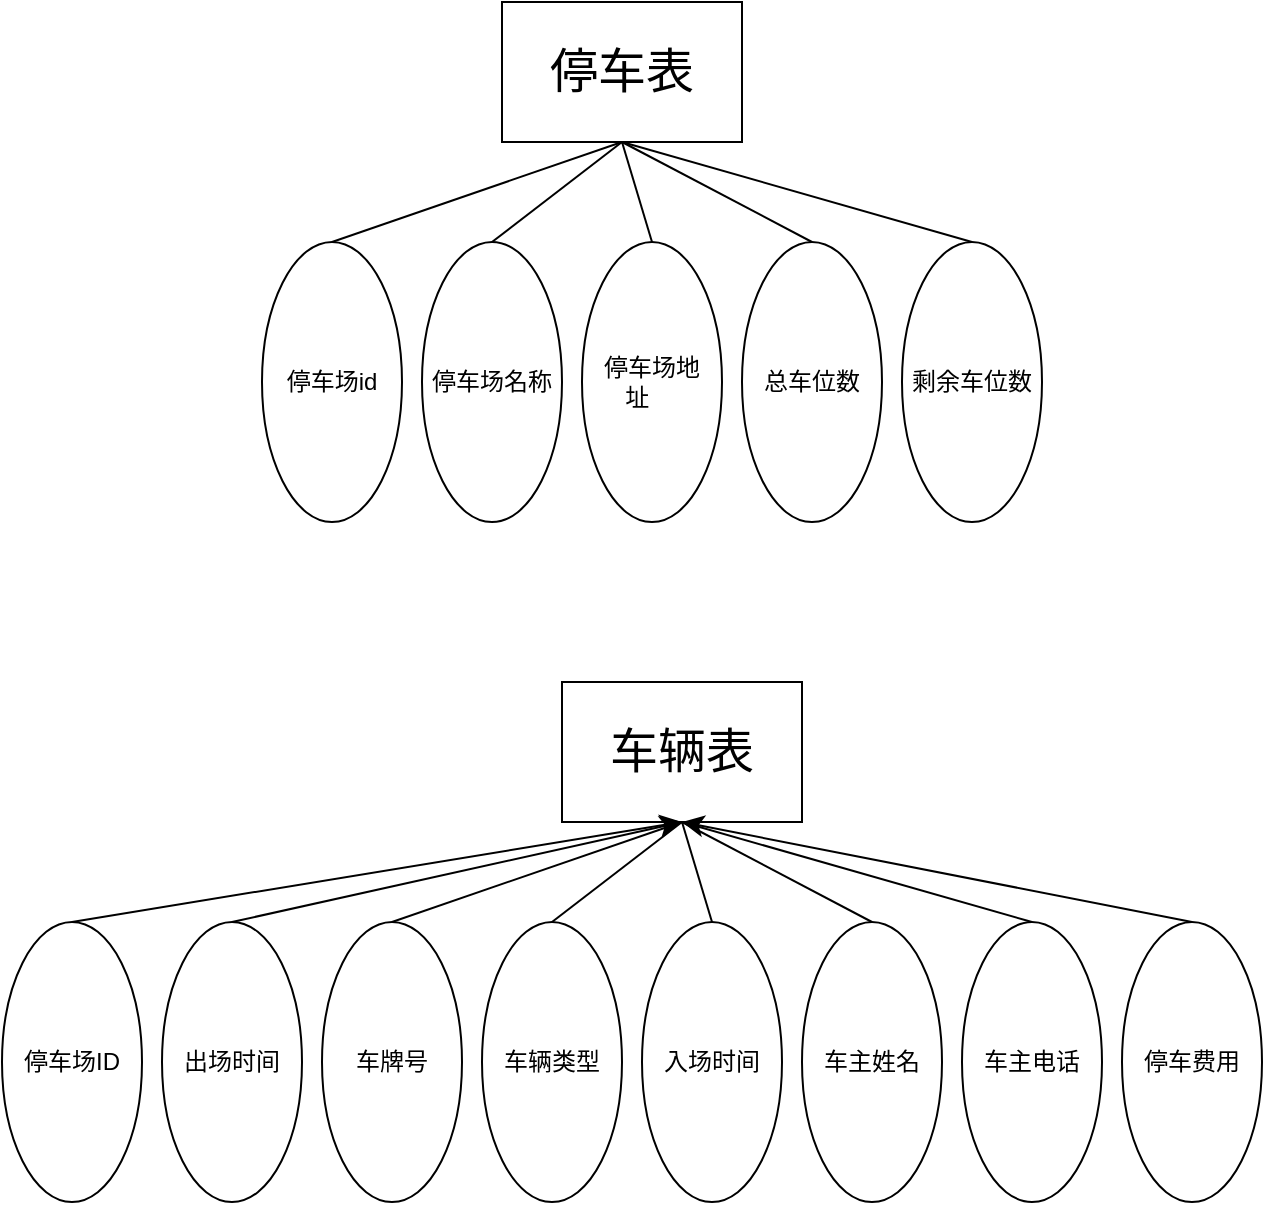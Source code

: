 <mxfile version="22.1.11" type="github">
  <diagram id="R2lEEEUBdFMjLlhIrx00" name="Page-1">
    <mxGraphModel dx="1122" dy="709" grid="1" gridSize="10" guides="1" tooltips="1" connect="1" arrows="0" fold="1" page="1" pageScale="1" pageWidth="850" pageHeight="1100" math="0" shadow="0" extFonts="Permanent Marker^https://fonts.googleapis.com/css?family=Permanent+Marker">
      <root>
        <mxCell id="0" />
        <mxCell id="1" parent="0" />
        <mxCell id="1tauZRSach9wL7uKG2By-26" value="" style="rounded=0;orthogonalLoop=1;jettySize=auto;html=1;startFill=1;endArrow=none;endFill=0;exitX=0.5;exitY=1;exitDx=0;exitDy=0;entryX=0.5;entryY=0;entryDx=0;entryDy=0;" parent="1" source="1tauZRSach9wL7uKG2By-21" target="1tauZRSach9wL7uKG2By-25" edge="1">
          <mxGeometry relative="1" as="geometry">
            <mxPoint x="440" y="100" as="sourcePoint" />
            <mxPoint x="299.246" y="159.699" as="targetPoint" />
          </mxGeometry>
        </mxCell>
        <mxCell id="1tauZRSach9wL7uKG2By-21" value="&lt;font style=&quot;font-size: 24px;&quot;&gt;停车表&lt;/font&gt;" style="rounded=0;whiteSpace=wrap;html=1;" parent="1" vertex="1">
          <mxGeometry x="330" y="10" width="120" height="70" as="geometry" />
        </mxCell>
        <mxCell id="1tauZRSach9wL7uKG2By-25" value="停车场id" style="ellipse;whiteSpace=wrap;html=1;rounded=0;" parent="1" vertex="1">
          <mxGeometry x="210" y="130" width="70" height="140" as="geometry" />
        </mxCell>
        <mxCell id="1tauZRSach9wL7uKG2By-44" style="edgeStyle=none;rounded=0;orthogonalLoop=1;jettySize=auto;html=1;exitX=0.5;exitY=0;exitDx=0;exitDy=0;endArrow=none;endFill=0;entryX=0.5;entryY=1;entryDx=0;entryDy=0;" parent="1" source="1tauZRSach9wL7uKG2By-37" target="1tauZRSach9wL7uKG2By-21" edge="1">
          <mxGeometry relative="1" as="geometry">
            <mxPoint x="560" y="80" as="targetPoint" />
          </mxGeometry>
        </mxCell>
        <mxCell id="1tauZRSach9wL7uKG2By-37" value="剩余车位数" style="ellipse;whiteSpace=wrap;html=1;rounded=0;" parent="1" vertex="1">
          <mxGeometry x="530" y="130" width="70" height="140" as="geometry" />
        </mxCell>
        <mxCell id="1tauZRSach9wL7uKG2By-42" style="edgeStyle=none;rounded=0;orthogonalLoop=1;jettySize=auto;html=1;exitX=0.5;exitY=0;exitDx=0;exitDy=0;endArrow=none;endFill=0;entryX=0.5;entryY=1;entryDx=0;entryDy=0;" parent="1" source="1tauZRSach9wL7uKG2By-38" target="1tauZRSach9wL7uKG2By-21" edge="1">
          <mxGeometry relative="1" as="geometry">
            <mxPoint x="450" y="80" as="targetPoint" />
          </mxGeometry>
        </mxCell>
        <mxCell id="1tauZRSach9wL7uKG2By-38" value="停车场地址&lt;span style=&quot;white-space: pre;&quot;&gt;&#x9;&lt;/span&gt;" style="ellipse;whiteSpace=wrap;html=1;rounded=0;" parent="1" vertex="1">
          <mxGeometry x="370" y="130" width="70" height="140" as="geometry" />
        </mxCell>
        <mxCell id="1tauZRSach9wL7uKG2By-39" value="停车场名称" style="ellipse;whiteSpace=wrap;html=1;rounded=0;" parent="1" vertex="1">
          <mxGeometry x="290" y="130" width="70" height="140" as="geometry" />
        </mxCell>
        <mxCell id="1tauZRSach9wL7uKG2By-43" style="edgeStyle=none;rounded=0;orthogonalLoop=1;jettySize=auto;html=1;exitX=0.5;exitY=0;exitDx=0;exitDy=0;entryX=0.5;entryY=1;entryDx=0;entryDy=0;endArrow=none;endFill=0;" parent="1" source="1tauZRSach9wL7uKG2By-40" target="1tauZRSach9wL7uKG2By-21" edge="1">
          <mxGeometry relative="1" as="geometry" />
        </mxCell>
        <mxCell id="1tauZRSach9wL7uKG2By-40" value="总车位数" style="ellipse;whiteSpace=wrap;html=1;rounded=0;" parent="1" vertex="1">
          <mxGeometry x="450" y="130" width="70" height="140" as="geometry" />
        </mxCell>
        <mxCell id="1tauZRSach9wL7uKG2By-41" value="" style="rounded=0;orthogonalLoop=1;jettySize=auto;html=1;startFill=1;endArrow=none;endFill=0;exitX=0.5;exitY=1;exitDx=0;exitDy=0;entryX=0.5;entryY=0;entryDx=0;entryDy=0;" parent="1" source="1tauZRSach9wL7uKG2By-21" target="1tauZRSach9wL7uKG2By-39" edge="1">
          <mxGeometry relative="1" as="geometry">
            <mxPoint x="460" y="90" as="sourcePoint" />
            <mxPoint x="325" y="140" as="targetPoint" />
          </mxGeometry>
        </mxCell>
        <mxCell id="-XoWMStK8TyUVZDi1IRm-20" value="" style="rounded=0;orthogonalLoop=1;jettySize=auto;html=1;startFill=1;endArrow=none;endFill=0;exitX=0.5;exitY=1;exitDx=0;exitDy=0;entryX=0.5;entryY=0;entryDx=0;entryDy=0;" edge="1" parent="1" source="-XoWMStK8TyUVZDi1IRm-21" target="-XoWMStK8TyUVZDi1IRm-22">
          <mxGeometry relative="1" as="geometry">
            <mxPoint x="470" y="440" as="sourcePoint" />
            <mxPoint x="329.246" y="499.699" as="targetPoint" />
          </mxGeometry>
        </mxCell>
        <mxCell id="-XoWMStK8TyUVZDi1IRm-21" value="&lt;span style=&quot;font-size: 24px;&quot;&gt;车辆表&lt;/span&gt;" style="rounded=0;whiteSpace=wrap;html=1;" vertex="1" parent="1">
          <mxGeometry x="360" y="350" width="120" height="70" as="geometry" />
        </mxCell>
        <mxCell id="-XoWMStK8TyUVZDi1IRm-22" value="车牌号" style="ellipse;whiteSpace=wrap;html=1;rounded=0;" vertex="1" parent="1">
          <mxGeometry x="240" y="470" width="70" height="140" as="geometry" />
        </mxCell>
        <mxCell id="-XoWMStK8TyUVZDi1IRm-23" style="edgeStyle=none;rounded=0;orthogonalLoop=1;jettySize=auto;html=1;exitX=0.5;exitY=0;exitDx=0;exitDy=0;endArrow=none;endFill=0;entryX=0.5;entryY=1;entryDx=0;entryDy=0;" edge="1" parent="1" source="-XoWMStK8TyUVZDi1IRm-24" target="-XoWMStK8TyUVZDi1IRm-21">
          <mxGeometry relative="1" as="geometry">
            <mxPoint x="590" y="420" as="targetPoint" />
          </mxGeometry>
        </mxCell>
        <mxCell id="-XoWMStK8TyUVZDi1IRm-24" value="车主电话" style="ellipse;whiteSpace=wrap;html=1;rounded=0;" vertex="1" parent="1">
          <mxGeometry x="560" y="470" width="70" height="140" as="geometry" />
        </mxCell>
        <mxCell id="-XoWMStK8TyUVZDi1IRm-25" style="edgeStyle=none;rounded=0;orthogonalLoop=1;jettySize=auto;html=1;exitX=0.5;exitY=0;exitDx=0;exitDy=0;endArrow=none;endFill=0;entryX=0.5;entryY=1;entryDx=0;entryDy=0;" edge="1" parent="1" source="-XoWMStK8TyUVZDi1IRm-26" target="-XoWMStK8TyUVZDi1IRm-21">
          <mxGeometry relative="1" as="geometry">
            <mxPoint x="480" y="420" as="targetPoint" />
          </mxGeometry>
        </mxCell>
        <mxCell id="-XoWMStK8TyUVZDi1IRm-26" value="入场时间" style="ellipse;whiteSpace=wrap;html=1;rounded=0;" vertex="1" parent="1">
          <mxGeometry x="400" y="470" width="70" height="140" as="geometry" />
        </mxCell>
        <mxCell id="-XoWMStK8TyUVZDi1IRm-27" value="车辆类型" style="ellipse;whiteSpace=wrap;html=1;rounded=0;" vertex="1" parent="1">
          <mxGeometry x="320" y="470" width="70" height="140" as="geometry" />
        </mxCell>
        <mxCell id="-XoWMStK8TyUVZDi1IRm-28" style="edgeStyle=none;rounded=0;orthogonalLoop=1;jettySize=auto;html=1;exitX=0.5;exitY=0;exitDx=0;exitDy=0;entryX=0.5;entryY=1;entryDx=0;entryDy=0;endArrow=none;endFill=0;" edge="1" parent="1" source="-XoWMStK8TyUVZDi1IRm-29" target="-XoWMStK8TyUVZDi1IRm-21">
          <mxGeometry relative="1" as="geometry" />
        </mxCell>
        <mxCell id="-XoWMStK8TyUVZDi1IRm-29" value="车主姓名" style="ellipse;whiteSpace=wrap;html=1;rounded=0;" vertex="1" parent="1">
          <mxGeometry x="480" y="470" width="70" height="140" as="geometry" />
        </mxCell>
        <mxCell id="-XoWMStK8TyUVZDi1IRm-30" value="" style="rounded=0;orthogonalLoop=1;jettySize=auto;html=1;startFill=1;endArrow=none;endFill=0;exitX=0.5;exitY=1;exitDx=0;exitDy=0;entryX=0.5;entryY=0;entryDx=0;entryDy=0;" edge="1" parent="1" source="-XoWMStK8TyUVZDi1IRm-21" target="-XoWMStK8TyUVZDi1IRm-27">
          <mxGeometry relative="1" as="geometry">
            <mxPoint x="490" y="430" as="sourcePoint" />
            <mxPoint x="355" y="480" as="targetPoint" />
          </mxGeometry>
        </mxCell>
        <mxCell id="-XoWMStK8TyUVZDi1IRm-39" style="edgeStyle=none;curved=1;rounded=0;orthogonalLoop=1;jettySize=auto;html=1;exitX=0.5;exitY=0;exitDx=0;exitDy=0;fontSize=12;startSize=8;endSize=8;" edge="1" parent="1" source="-XoWMStK8TyUVZDi1IRm-32">
          <mxGeometry relative="1" as="geometry">
            <mxPoint x="420" y="420" as="targetPoint" />
          </mxGeometry>
        </mxCell>
        <mxCell id="-XoWMStK8TyUVZDi1IRm-32" value="停车费用" style="ellipse;whiteSpace=wrap;html=1;rounded=0;" vertex="1" parent="1">
          <mxGeometry x="640" y="470" width="70" height="140" as="geometry" />
        </mxCell>
        <mxCell id="-XoWMStK8TyUVZDi1IRm-37" style="edgeStyle=none;curved=1;rounded=0;orthogonalLoop=1;jettySize=auto;html=1;exitX=0.5;exitY=0;exitDx=0;exitDy=0;fontSize=12;startSize=8;endSize=8;" edge="1" parent="1" source="-XoWMStK8TyUVZDi1IRm-35">
          <mxGeometry relative="1" as="geometry">
            <mxPoint x="420" y="420" as="targetPoint" />
          </mxGeometry>
        </mxCell>
        <mxCell id="-XoWMStK8TyUVZDi1IRm-35" value="出场时间" style="ellipse;whiteSpace=wrap;html=1;rounded=0;" vertex="1" parent="1">
          <mxGeometry x="160" y="470" width="70" height="140" as="geometry" />
        </mxCell>
        <mxCell id="-XoWMStK8TyUVZDi1IRm-38" style="edgeStyle=none;curved=1;rounded=0;orthogonalLoop=1;jettySize=auto;html=1;exitX=0.5;exitY=0;exitDx=0;exitDy=0;fontSize=12;startSize=8;endSize=8;" edge="1" parent="1" source="-XoWMStK8TyUVZDi1IRm-36">
          <mxGeometry relative="1" as="geometry">
            <mxPoint x="420" y="420" as="targetPoint" />
          </mxGeometry>
        </mxCell>
        <mxCell id="-XoWMStK8TyUVZDi1IRm-36" value="停车场ID" style="ellipse;whiteSpace=wrap;html=1;rounded=0;" vertex="1" parent="1">
          <mxGeometry x="80" y="470" width="70" height="140" as="geometry" />
        </mxCell>
      </root>
    </mxGraphModel>
  </diagram>
</mxfile>
